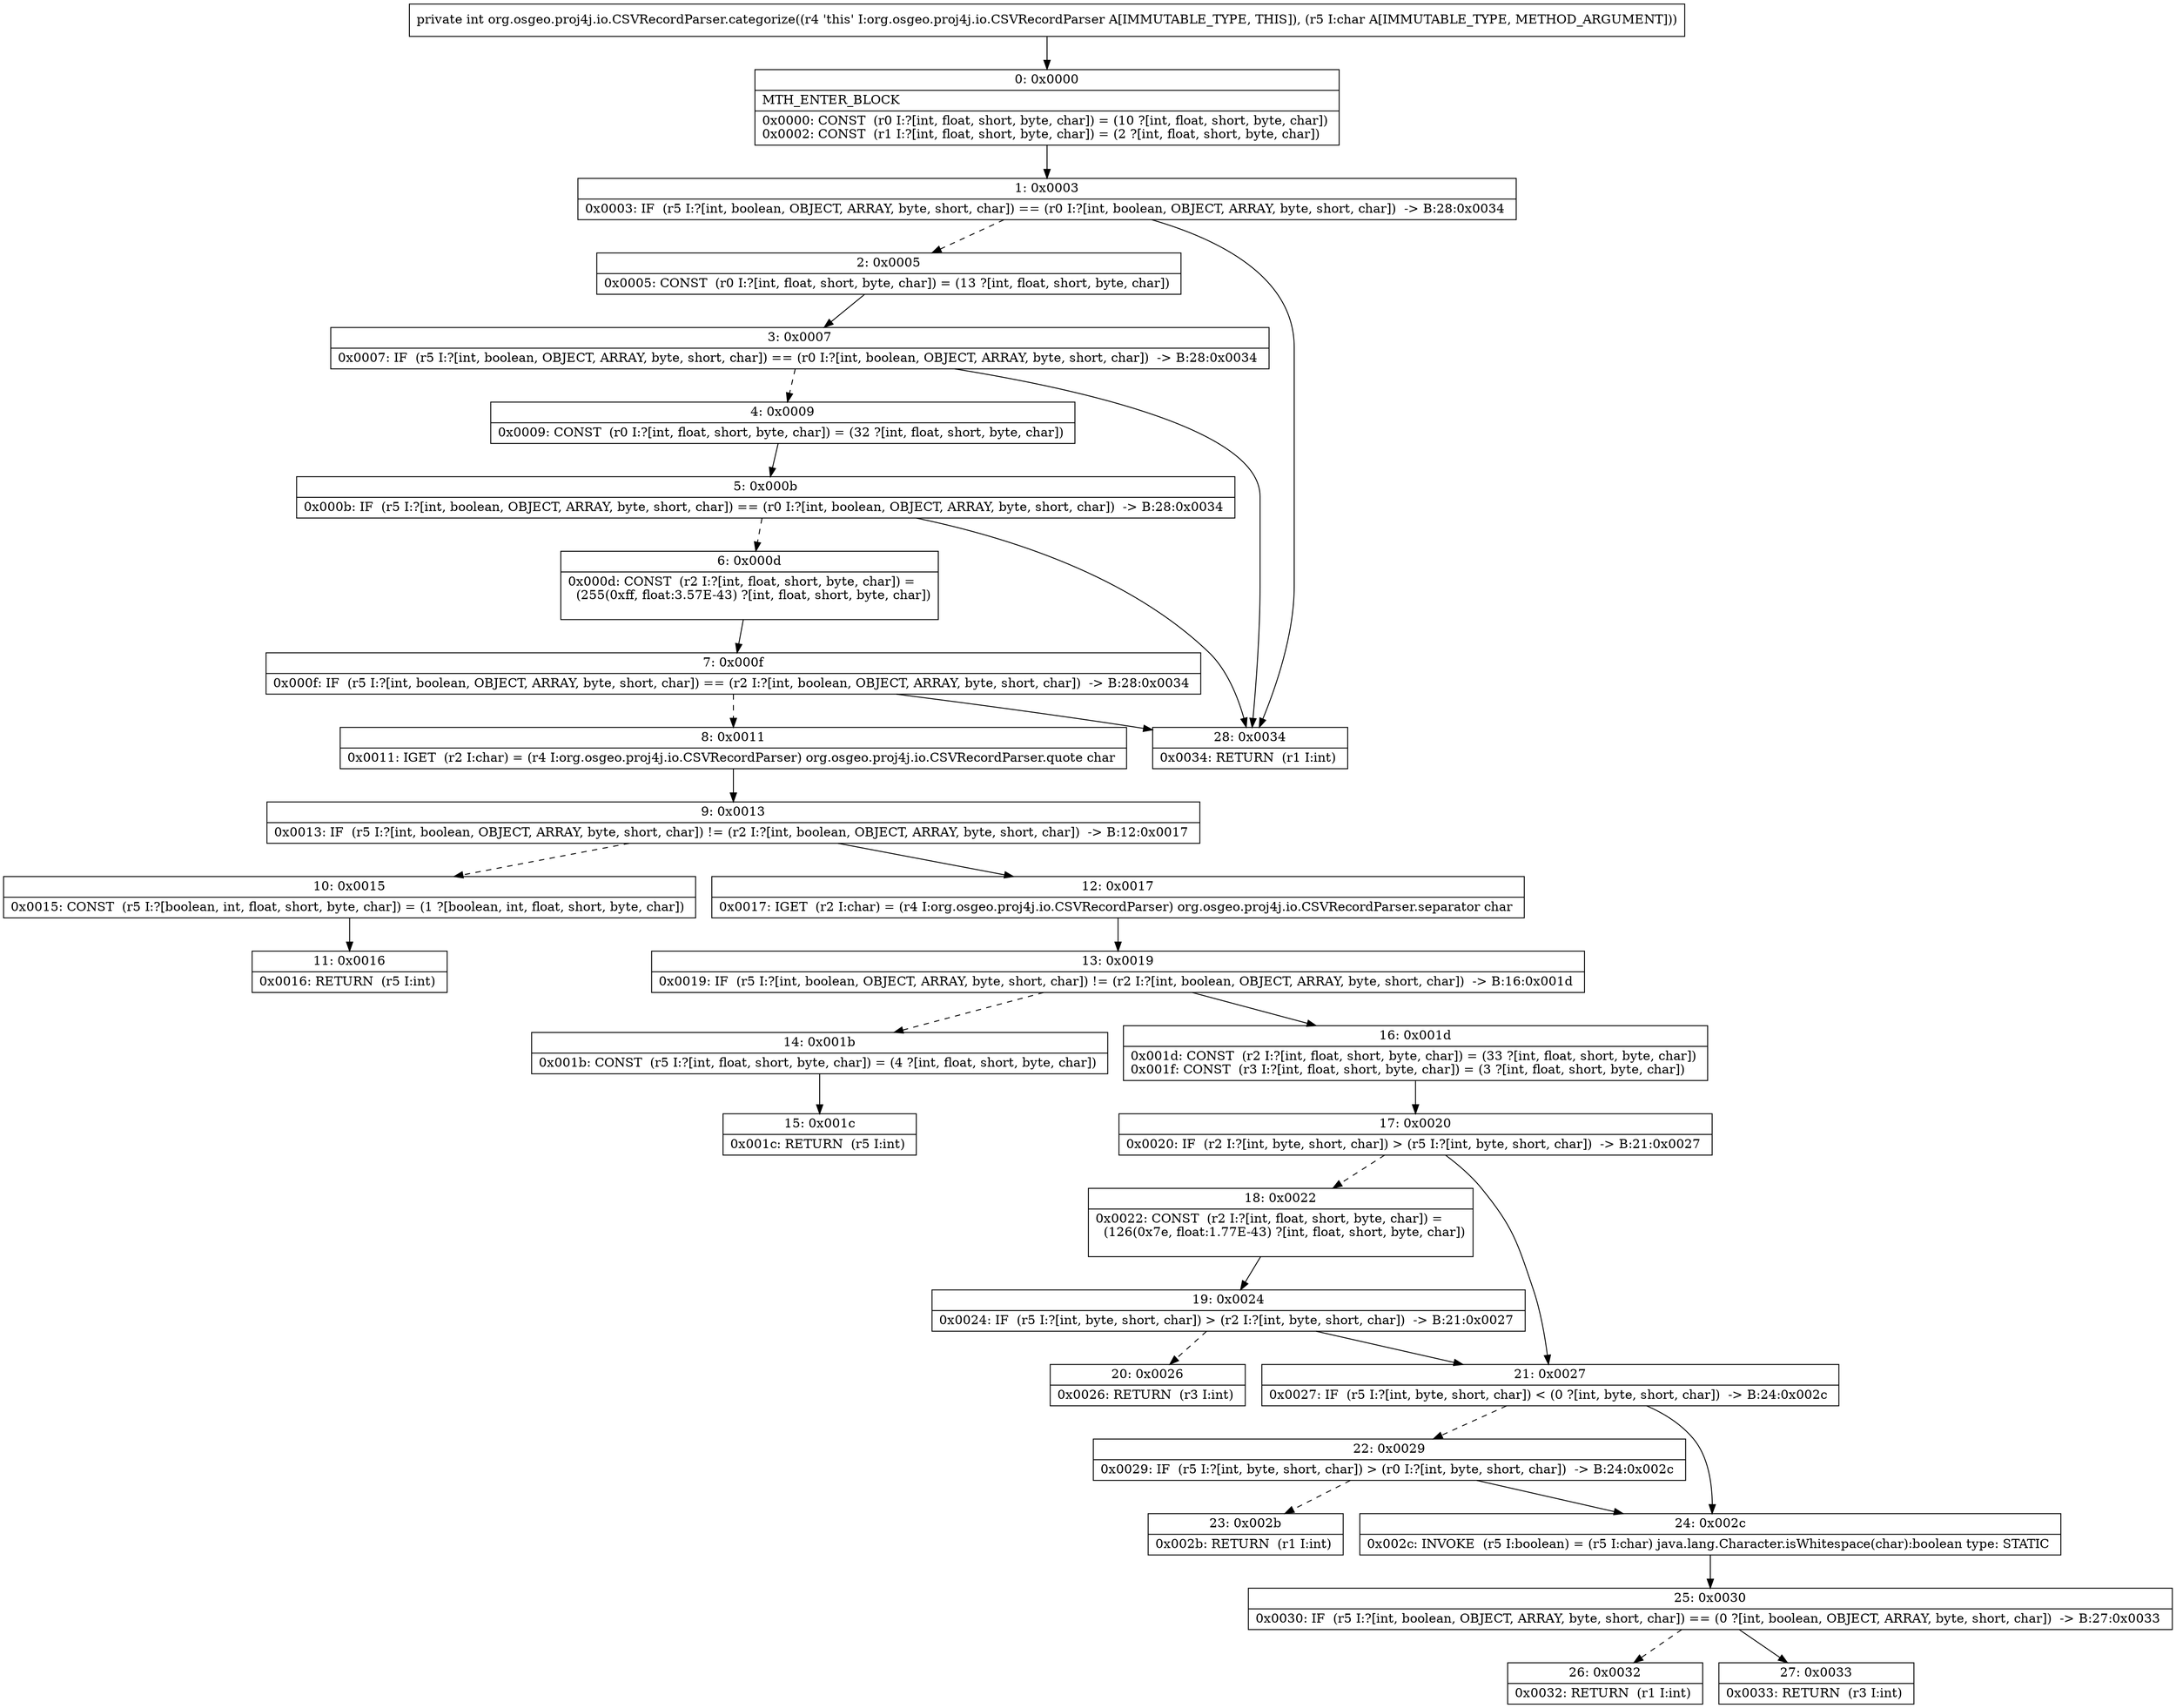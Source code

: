 digraph "CFG fororg.osgeo.proj4j.io.CSVRecordParser.categorize(C)I" {
Node_0 [shape=record,label="{0\:\ 0x0000|MTH_ENTER_BLOCK\l|0x0000: CONST  (r0 I:?[int, float, short, byte, char]) = (10 ?[int, float, short, byte, char]) \l0x0002: CONST  (r1 I:?[int, float, short, byte, char]) = (2 ?[int, float, short, byte, char]) \l}"];
Node_1 [shape=record,label="{1\:\ 0x0003|0x0003: IF  (r5 I:?[int, boolean, OBJECT, ARRAY, byte, short, char]) == (r0 I:?[int, boolean, OBJECT, ARRAY, byte, short, char])  \-\> B:28:0x0034 \l}"];
Node_2 [shape=record,label="{2\:\ 0x0005|0x0005: CONST  (r0 I:?[int, float, short, byte, char]) = (13 ?[int, float, short, byte, char]) \l}"];
Node_3 [shape=record,label="{3\:\ 0x0007|0x0007: IF  (r5 I:?[int, boolean, OBJECT, ARRAY, byte, short, char]) == (r0 I:?[int, boolean, OBJECT, ARRAY, byte, short, char])  \-\> B:28:0x0034 \l}"];
Node_4 [shape=record,label="{4\:\ 0x0009|0x0009: CONST  (r0 I:?[int, float, short, byte, char]) = (32 ?[int, float, short, byte, char]) \l}"];
Node_5 [shape=record,label="{5\:\ 0x000b|0x000b: IF  (r5 I:?[int, boolean, OBJECT, ARRAY, byte, short, char]) == (r0 I:?[int, boolean, OBJECT, ARRAY, byte, short, char])  \-\> B:28:0x0034 \l}"];
Node_6 [shape=record,label="{6\:\ 0x000d|0x000d: CONST  (r2 I:?[int, float, short, byte, char]) = \l  (255(0xff, float:3.57E\-43) ?[int, float, short, byte, char])\l \l}"];
Node_7 [shape=record,label="{7\:\ 0x000f|0x000f: IF  (r5 I:?[int, boolean, OBJECT, ARRAY, byte, short, char]) == (r2 I:?[int, boolean, OBJECT, ARRAY, byte, short, char])  \-\> B:28:0x0034 \l}"];
Node_8 [shape=record,label="{8\:\ 0x0011|0x0011: IGET  (r2 I:char) = (r4 I:org.osgeo.proj4j.io.CSVRecordParser) org.osgeo.proj4j.io.CSVRecordParser.quote char \l}"];
Node_9 [shape=record,label="{9\:\ 0x0013|0x0013: IF  (r5 I:?[int, boolean, OBJECT, ARRAY, byte, short, char]) != (r2 I:?[int, boolean, OBJECT, ARRAY, byte, short, char])  \-\> B:12:0x0017 \l}"];
Node_10 [shape=record,label="{10\:\ 0x0015|0x0015: CONST  (r5 I:?[boolean, int, float, short, byte, char]) = (1 ?[boolean, int, float, short, byte, char]) \l}"];
Node_11 [shape=record,label="{11\:\ 0x0016|0x0016: RETURN  (r5 I:int) \l}"];
Node_12 [shape=record,label="{12\:\ 0x0017|0x0017: IGET  (r2 I:char) = (r4 I:org.osgeo.proj4j.io.CSVRecordParser) org.osgeo.proj4j.io.CSVRecordParser.separator char \l}"];
Node_13 [shape=record,label="{13\:\ 0x0019|0x0019: IF  (r5 I:?[int, boolean, OBJECT, ARRAY, byte, short, char]) != (r2 I:?[int, boolean, OBJECT, ARRAY, byte, short, char])  \-\> B:16:0x001d \l}"];
Node_14 [shape=record,label="{14\:\ 0x001b|0x001b: CONST  (r5 I:?[int, float, short, byte, char]) = (4 ?[int, float, short, byte, char]) \l}"];
Node_15 [shape=record,label="{15\:\ 0x001c|0x001c: RETURN  (r5 I:int) \l}"];
Node_16 [shape=record,label="{16\:\ 0x001d|0x001d: CONST  (r2 I:?[int, float, short, byte, char]) = (33 ?[int, float, short, byte, char]) \l0x001f: CONST  (r3 I:?[int, float, short, byte, char]) = (3 ?[int, float, short, byte, char]) \l}"];
Node_17 [shape=record,label="{17\:\ 0x0020|0x0020: IF  (r2 I:?[int, byte, short, char]) \> (r5 I:?[int, byte, short, char])  \-\> B:21:0x0027 \l}"];
Node_18 [shape=record,label="{18\:\ 0x0022|0x0022: CONST  (r2 I:?[int, float, short, byte, char]) = \l  (126(0x7e, float:1.77E\-43) ?[int, float, short, byte, char])\l \l}"];
Node_19 [shape=record,label="{19\:\ 0x0024|0x0024: IF  (r5 I:?[int, byte, short, char]) \> (r2 I:?[int, byte, short, char])  \-\> B:21:0x0027 \l}"];
Node_20 [shape=record,label="{20\:\ 0x0026|0x0026: RETURN  (r3 I:int) \l}"];
Node_21 [shape=record,label="{21\:\ 0x0027|0x0027: IF  (r5 I:?[int, byte, short, char]) \< (0 ?[int, byte, short, char])  \-\> B:24:0x002c \l}"];
Node_22 [shape=record,label="{22\:\ 0x0029|0x0029: IF  (r5 I:?[int, byte, short, char]) \> (r0 I:?[int, byte, short, char])  \-\> B:24:0x002c \l}"];
Node_23 [shape=record,label="{23\:\ 0x002b|0x002b: RETURN  (r1 I:int) \l}"];
Node_24 [shape=record,label="{24\:\ 0x002c|0x002c: INVOKE  (r5 I:boolean) = (r5 I:char) java.lang.Character.isWhitespace(char):boolean type: STATIC \l}"];
Node_25 [shape=record,label="{25\:\ 0x0030|0x0030: IF  (r5 I:?[int, boolean, OBJECT, ARRAY, byte, short, char]) == (0 ?[int, boolean, OBJECT, ARRAY, byte, short, char])  \-\> B:27:0x0033 \l}"];
Node_26 [shape=record,label="{26\:\ 0x0032|0x0032: RETURN  (r1 I:int) \l}"];
Node_27 [shape=record,label="{27\:\ 0x0033|0x0033: RETURN  (r3 I:int) \l}"];
Node_28 [shape=record,label="{28\:\ 0x0034|0x0034: RETURN  (r1 I:int) \l}"];
MethodNode[shape=record,label="{private int org.osgeo.proj4j.io.CSVRecordParser.categorize((r4 'this' I:org.osgeo.proj4j.io.CSVRecordParser A[IMMUTABLE_TYPE, THIS]), (r5 I:char A[IMMUTABLE_TYPE, METHOD_ARGUMENT])) }"];
MethodNode -> Node_0;
Node_0 -> Node_1;
Node_1 -> Node_2[style=dashed];
Node_1 -> Node_28;
Node_2 -> Node_3;
Node_3 -> Node_4[style=dashed];
Node_3 -> Node_28;
Node_4 -> Node_5;
Node_5 -> Node_6[style=dashed];
Node_5 -> Node_28;
Node_6 -> Node_7;
Node_7 -> Node_8[style=dashed];
Node_7 -> Node_28;
Node_8 -> Node_9;
Node_9 -> Node_10[style=dashed];
Node_9 -> Node_12;
Node_10 -> Node_11;
Node_12 -> Node_13;
Node_13 -> Node_14[style=dashed];
Node_13 -> Node_16;
Node_14 -> Node_15;
Node_16 -> Node_17;
Node_17 -> Node_18[style=dashed];
Node_17 -> Node_21;
Node_18 -> Node_19;
Node_19 -> Node_20[style=dashed];
Node_19 -> Node_21;
Node_21 -> Node_22[style=dashed];
Node_21 -> Node_24;
Node_22 -> Node_23[style=dashed];
Node_22 -> Node_24;
Node_24 -> Node_25;
Node_25 -> Node_26[style=dashed];
Node_25 -> Node_27;
}

